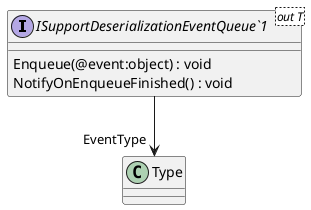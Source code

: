 @startuml
interface "ISupportDeserializationEventQueue`1"<out T> {
    Enqueue(@event:object) : void
    NotifyOnEnqueueFinished() : void
}
"ISupportDeserializationEventQueue`1" --> "EventType" Type
@enduml
